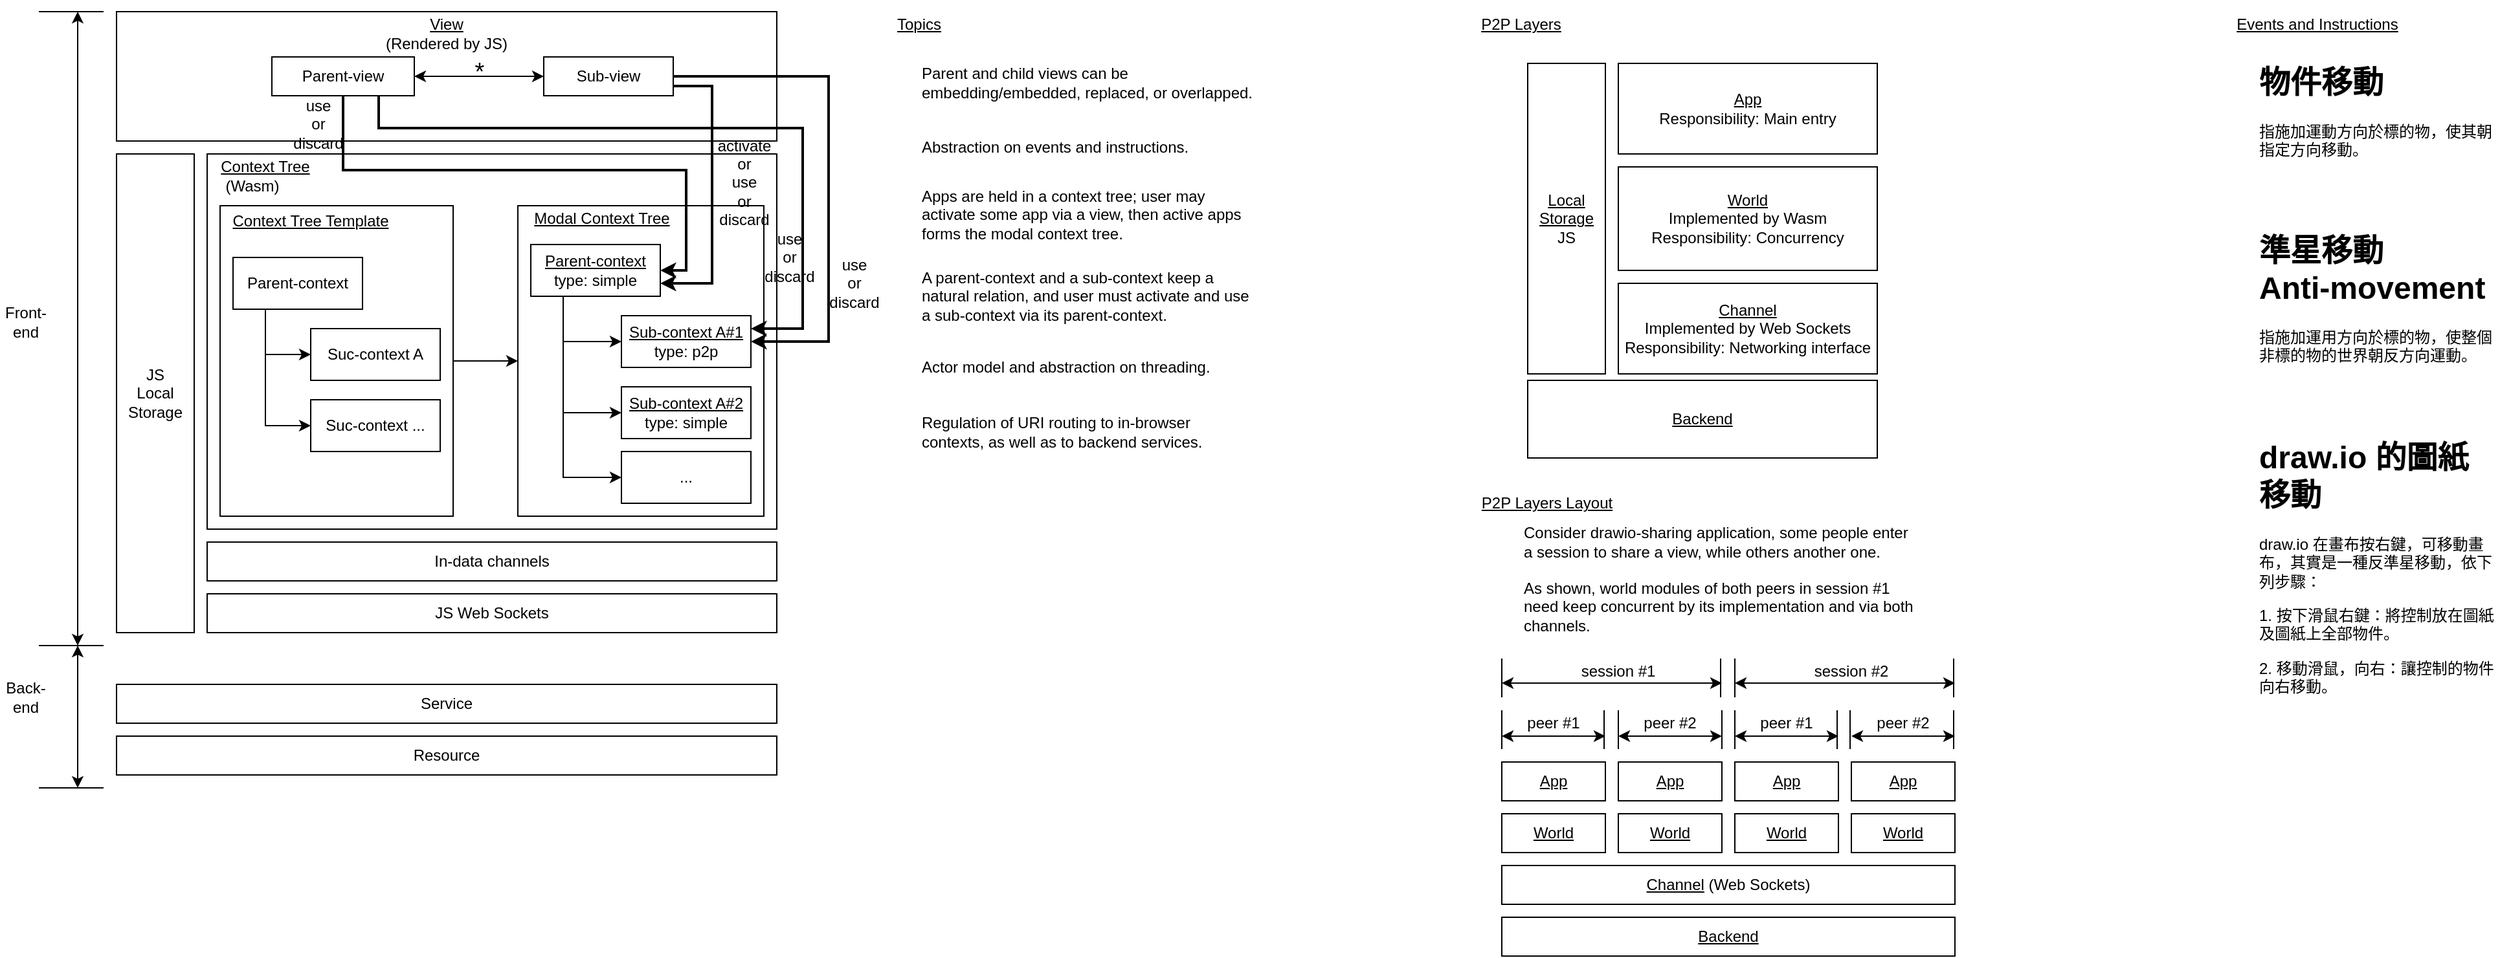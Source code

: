 <mxfile version="14.6.13" type="device"><diagram id="sle_pft4aM8iRbaKPa4l" name="第1頁"><mxGraphModel dx="1106" dy="997" grid="1" gridSize="10" guides="1" tooltips="1" connect="1" arrows="1" fold="1" page="1" pageScale="1" pageWidth="1200" pageHeight="1920" math="0" shadow="0"><root><mxCell id="0"/><mxCell id="1" parent="0"/><mxCell id="IPCGvF3bGtsOFXiH5JQi-1" value="&lt;h1&gt;準星移動&lt;br&gt;Anti-movement&lt;/h1&gt;&lt;p&gt;指施加運用方向於標的物，使整個非標的物的世界朝反方向運動。&lt;/p&gt;" style="text;html=1;strokeColor=none;fillColor=none;spacing=5;spacingTop=-20;whiteSpace=wrap;overflow=hidden;rounded=0;" vertex="1" parent="1"><mxGeometry x="2070" y="245" width="190" height="150" as="geometry"/></mxCell><mxCell id="IPCGvF3bGtsOFXiH5JQi-2" value="&lt;h1&gt;物件移動&lt;/h1&gt;&lt;p&gt;指施加運動方向於標的物，使其朝指定方向移動。&lt;/p&gt;" style="text;html=1;strokeColor=none;fillColor=none;spacing=5;spacingTop=-20;whiteSpace=wrap;overflow=hidden;rounded=0;" vertex="1" parent="1"><mxGeometry x="2070" y="115" width="190" height="120" as="geometry"/></mxCell><mxCell id="IPCGvF3bGtsOFXiH5JQi-3" value="Front-&lt;br&gt;end" style="text;html=1;strokeColor=none;fillColor=none;align=center;verticalAlign=middle;whiteSpace=wrap;rounded=0;" vertex="1" parent="1"><mxGeometry x="330" y="310" width="40" height="20" as="geometry"/></mxCell><mxCell id="IPCGvF3bGtsOFXiH5JQi-5" value="Back-&lt;br&gt;end" style="text;html=1;strokeColor=none;fillColor=none;align=center;verticalAlign=middle;whiteSpace=wrap;rounded=0;" vertex="1" parent="1"><mxGeometry x="330" y="600" width="40" height="20" as="geometry"/></mxCell><mxCell id="IPCGvF3bGtsOFXiH5JQi-6" value="" style="endArrow=none;html=1;" edge="1" parent="1"><mxGeometry width="50" height="50" relative="1" as="geometry"><mxPoint x="360" y="80" as="sourcePoint"/><mxPoint x="410" y="80" as="targetPoint"/></mxGeometry></mxCell><mxCell id="IPCGvF3bGtsOFXiH5JQi-7" value="" style="endArrow=none;html=1;" edge="1" parent="1"><mxGeometry width="50" height="50" relative="1" as="geometry"><mxPoint x="360" y="680" as="sourcePoint"/><mxPoint x="410" y="680" as="targetPoint"/></mxGeometry></mxCell><mxCell id="IPCGvF3bGtsOFXiH5JQi-8" value="" style="endArrow=none;html=1;" edge="1" parent="1"><mxGeometry width="50" height="50" relative="1" as="geometry"><mxPoint x="360" y="570" as="sourcePoint"/><mxPoint x="410" y="570" as="targetPoint"/></mxGeometry></mxCell><mxCell id="IPCGvF3bGtsOFXiH5JQi-9" value="" style="endArrow=classic;startArrow=classic;html=1;" edge="1" parent="1"><mxGeometry width="50" height="50" relative="1" as="geometry"><mxPoint x="390" y="570" as="sourcePoint"/><mxPoint x="390" y="80" as="targetPoint"/></mxGeometry></mxCell><mxCell id="IPCGvF3bGtsOFXiH5JQi-10" value="" style="endArrow=classic;startArrow=classic;html=1;" edge="1" parent="1"><mxGeometry width="50" height="50" relative="1" as="geometry"><mxPoint x="390" y="680" as="sourcePoint"/><mxPoint x="390" y="570" as="targetPoint"/></mxGeometry></mxCell><mxCell id="IPCGvF3bGtsOFXiH5JQi-11" value="JS&lt;br&gt;Local&lt;br&gt;Storage" style="rounded=0;whiteSpace=wrap;html=1;" vertex="1" parent="1"><mxGeometry x="420" y="190" width="60" height="370" as="geometry"/></mxCell><mxCell id="IPCGvF3bGtsOFXiH5JQi-12" value="JS Web Sockets" style="rounded=0;whiteSpace=wrap;html=1;" vertex="1" parent="1"><mxGeometry x="490" y="530" width="440" height="30" as="geometry"/></mxCell><mxCell id="IPCGvF3bGtsOFXiH5JQi-13" value="In-data channels" style="rounded=0;whiteSpace=wrap;html=1;" vertex="1" parent="1"><mxGeometry x="490" y="490" width="440" height="30" as="geometry"/></mxCell><mxCell id="IPCGvF3bGtsOFXiH5JQi-14" value="" style="rounded=0;whiteSpace=wrap;html=1;" vertex="1" parent="1"><mxGeometry x="490" y="190" width="440" height="290" as="geometry"/></mxCell><mxCell id="IPCGvF3bGtsOFXiH5JQi-15" value="Context Tree" style="text;html=1;strokeColor=none;fillColor=none;align=center;verticalAlign=middle;whiteSpace=wrap;rounded=0;fontStyle=4" vertex="1" parent="1"><mxGeometry x="490" y="190" width="90" height="20" as="geometry"/></mxCell><mxCell id="IPCGvF3bGtsOFXiH5JQi-16" value="Resource" style="rounded=0;whiteSpace=wrap;html=1;" vertex="1" parent="1"><mxGeometry x="420" y="640" width="510" height="30" as="geometry"/></mxCell><mxCell id="IPCGvF3bGtsOFXiH5JQi-17" value="Service" style="rounded=0;whiteSpace=wrap;html=1;" vertex="1" parent="1"><mxGeometry x="420" y="600" width="510" height="30" as="geometry"/></mxCell><mxCell id="IPCGvF3bGtsOFXiH5JQi-18" value="" style="rounded=0;whiteSpace=wrap;html=1;" vertex="1" parent="1"><mxGeometry x="420" y="80" width="510" height="100" as="geometry"/></mxCell><mxCell id="IPCGvF3bGtsOFXiH5JQi-19" value="View" style="text;html=1;strokeColor=none;fillColor=none;align=center;verticalAlign=middle;whiteSpace=wrap;rounded=0;fontStyle=4" vertex="1" parent="1"><mxGeometry x="630" y="80" width="90" height="20" as="geometry"/></mxCell><mxCell id="IPCGvF3bGtsOFXiH5JQi-23" value="" style="endArrow=classic;startArrow=classic;html=1;exitX=1;exitY=0.5;exitDx=0;exitDy=0;entryX=0;entryY=0.5;entryDx=0;entryDy=0;" edge="1" parent="1" source="IPCGvF3bGtsOFXiH5JQi-20" target="IPCGvF3bGtsOFXiH5JQi-21"><mxGeometry width="50" height="50" relative="1" as="geometry"><mxPoint x="850" y="480" as="sourcePoint"/><mxPoint x="900" y="430" as="targetPoint"/></mxGeometry></mxCell><mxCell id="IPCGvF3bGtsOFXiH5JQi-24" value="&lt;font style=&quot;font-size: 19px&quot;&gt;*&lt;/font&gt;" style="edgeLabel;html=1;align=center;verticalAlign=middle;resizable=0;points=[];fontSize=21;labelBackgroundColor=none;" vertex="1" connectable="0" parent="IPCGvF3bGtsOFXiH5JQi-23"><mxGeometry x="0.38" relative="1" as="geometry"><mxPoint x="-19" y="-5" as="offset"/></mxGeometry></mxCell><mxCell id="IPCGvF3bGtsOFXiH5JQi-43" style="rounded=0;orthogonalLoop=1;jettySize=auto;html=1;exitX=1;exitY=0.5;exitDx=0;exitDy=0;entryX=0;entryY=0.5;entryDx=0;entryDy=0;fontSize=12;startArrow=none;startFill=0;" edge="1" parent="1" source="IPCGvF3bGtsOFXiH5JQi-29" target="IPCGvF3bGtsOFXiH5JQi-30"><mxGeometry relative="1" as="geometry"/></mxCell><mxCell id="IPCGvF3bGtsOFXiH5JQi-29" value="" style="rounded=0;whiteSpace=wrap;html=1;labelBackgroundColor=none;fontSize=12;" vertex="1" parent="1"><mxGeometry x="500" y="230" width="180" height="240" as="geometry"/></mxCell><mxCell id="IPCGvF3bGtsOFXiH5JQi-30" value="" style="rounded=0;whiteSpace=wrap;html=1;labelBackgroundColor=none;fontSize=12;" vertex="1" parent="1"><mxGeometry x="730" y="230" width="190" height="240" as="geometry"/></mxCell><mxCell id="IPCGvF3bGtsOFXiH5JQi-31" value="Context Tree Template" style="text;html=1;strokeColor=none;fillColor=none;align=center;verticalAlign=middle;whiteSpace=wrap;rounded=0;fontStyle=4" vertex="1" parent="1"><mxGeometry x="500" y="232" width="140" height="20" as="geometry"/></mxCell><mxCell id="IPCGvF3bGtsOFXiH5JQi-32" value="Modal Context Tree" style="text;html=1;strokeColor=none;fillColor=none;align=center;verticalAlign=middle;whiteSpace=wrap;rounded=0;fontStyle=4" vertex="1" parent="1"><mxGeometry x="730" y="230" width="130" height="20" as="geometry"/></mxCell><mxCell id="IPCGvF3bGtsOFXiH5JQi-37" style="edgeStyle=orthogonalEdgeStyle;rounded=0;orthogonalLoop=1;jettySize=auto;html=1;exitX=0.25;exitY=1;exitDx=0;exitDy=0;entryX=0;entryY=0.5;entryDx=0;entryDy=0;fontSize=12;" edge="1" parent="1" source="IPCGvF3bGtsOFXiH5JQi-26" target="IPCGvF3bGtsOFXiH5JQi-35"><mxGeometry relative="1" as="geometry"/></mxCell><mxCell id="IPCGvF3bGtsOFXiH5JQi-38" style="edgeStyle=orthogonalEdgeStyle;rounded=0;orthogonalLoop=1;jettySize=auto;html=1;exitX=0.25;exitY=1;exitDx=0;exitDy=0;entryX=0;entryY=0.5;entryDx=0;entryDy=0;fontSize=12;" edge="1" parent="1" source="IPCGvF3bGtsOFXiH5JQi-26" target="IPCGvF3bGtsOFXiH5JQi-36"><mxGeometry relative="1" as="geometry"/></mxCell><mxCell id="IPCGvF3bGtsOFXiH5JQi-26" value="Parent-context" style="rounded=0;whiteSpace=wrap;html=1;labelBackgroundColor=none;fontSize=12;" vertex="1" parent="1"><mxGeometry x="510" y="270" width="100" height="40" as="geometry"/></mxCell><mxCell id="IPCGvF3bGtsOFXiH5JQi-40" style="edgeStyle=orthogonalEdgeStyle;rounded=0;orthogonalLoop=1;jettySize=auto;html=1;exitX=0.25;exitY=1;exitDx=0;exitDy=0;entryX=0;entryY=0.5;entryDx=0;entryDy=0;fontSize=12;" edge="1" parent="1" source="IPCGvF3bGtsOFXiH5JQi-33" target="IPCGvF3bGtsOFXiH5JQi-27"><mxGeometry relative="1" as="geometry"/></mxCell><mxCell id="IPCGvF3bGtsOFXiH5JQi-41" style="edgeStyle=orthogonalEdgeStyle;rounded=0;orthogonalLoop=1;jettySize=auto;html=1;exitX=0.25;exitY=1;exitDx=0;exitDy=0;entryX=0;entryY=0.5;entryDx=0;entryDy=0;fontSize=12;" edge="1" parent="1" source="IPCGvF3bGtsOFXiH5JQi-33" target="IPCGvF3bGtsOFXiH5JQi-28"><mxGeometry relative="1" as="geometry"/></mxCell><mxCell id="IPCGvF3bGtsOFXiH5JQi-42" style="edgeStyle=orthogonalEdgeStyle;rounded=0;orthogonalLoop=1;jettySize=auto;html=1;exitX=0.25;exitY=1;exitDx=0;exitDy=0;entryX=0;entryY=0.5;entryDx=0;entryDy=0;fontSize=12;" edge="1" parent="1" source="IPCGvF3bGtsOFXiH5JQi-33" target="IPCGvF3bGtsOFXiH5JQi-39"><mxGeometry relative="1" as="geometry"/></mxCell><mxCell id="IPCGvF3bGtsOFXiH5JQi-33" value="&lt;u&gt;Parent-context&lt;/u&gt;&lt;br&gt;type: simple" style="rounded=0;whiteSpace=wrap;html=1;labelBackgroundColor=none;fontSize=12;" vertex="1" parent="1"><mxGeometry x="740" y="260" width="100" height="40" as="geometry"/></mxCell><mxCell id="IPCGvF3bGtsOFXiH5JQi-34" style="edgeStyle=orthogonalEdgeStyle;rounded=0;orthogonalLoop=1;jettySize=auto;html=1;exitX=0.5;exitY=1;exitDx=0;exitDy=0;fontSize=12;" edge="1" parent="1" source="IPCGvF3bGtsOFXiH5JQi-32" target="IPCGvF3bGtsOFXiH5JQi-32"><mxGeometry relative="1" as="geometry"/></mxCell><mxCell id="IPCGvF3bGtsOFXiH5JQi-35" value="Suc-context A" style="rounded=0;whiteSpace=wrap;html=1;labelBackgroundColor=none;fontSize=12;" vertex="1" parent="1"><mxGeometry x="570" y="325" width="100" height="40" as="geometry"/></mxCell><mxCell id="IPCGvF3bGtsOFXiH5JQi-36" value="Suc-context ..." style="rounded=0;whiteSpace=wrap;html=1;labelBackgroundColor=none;fontSize=12;" vertex="1" parent="1"><mxGeometry x="570" y="380" width="100" height="40" as="geometry"/></mxCell><mxCell id="IPCGvF3bGtsOFXiH5JQi-27" value="&lt;u&gt;Sub-context A#1&lt;/u&gt;&lt;br&gt;type: p2p" style="rounded=0;whiteSpace=wrap;html=1;labelBackgroundColor=none;fontSize=12;" vertex="1" parent="1"><mxGeometry x="810" y="315" width="100" height="40" as="geometry"/></mxCell><mxCell id="IPCGvF3bGtsOFXiH5JQi-28" value="&lt;u&gt;Sub-context A#2&lt;/u&gt;&lt;br&gt;type: simple" style="rounded=0;whiteSpace=wrap;html=1;labelBackgroundColor=none;fontSize=12;" vertex="1" parent="1"><mxGeometry x="810" y="370" width="100" height="40" as="geometry"/></mxCell><mxCell id="IPCGvF3bGtsOFXiH5JQi-39" value="..." style="rounded=0;whiteSpace=wrap;html=1;labelBackgroundColor=none;fontSize=12;" vertex="1" parent="1"><mxGeometry x="810" y="420" width="100" height="40" as="geometry"/></mxCell><mxCell id="IPCGvF3bGtsOFXiH5JQi-47" style="edgeStyle=orthogonalEdgeStyle;rounded=0;orthogonalLoop=1;jettySize=auto;html=1;exitX=0.75;exitY=1;exitDx=0;exitDy=0;entryX=1;entryY=0.25;entryDx=0;entryDy=0;fontSize=12;startArrow=none;startFill=0;strokeWidth=2;" edge="1" parent="1" source="IPCGvF3bGtsOFXiH5JQi-20" target="IPCGvF3bGtsOFXiH5JQi-27"><mxGeometry relative="1" as="geometry"><Array as="points"><mxPoint x="623" y="170"/><mxPoint x="950" y="170"/><mxPoint x="950" y="325"/></Array></mxGeometry></mxCell><mxCell id="IPCGvF3bGtsOFXiH5JQi-20" value="Parent-view" style="rounded=0;whiteSpace=wrap;html=1;" vertex="1" parent="1"><mxGeometry x="540" y="115" width="110" height="30" as="geometry"/></mxCell><mxCell id="IPCGvF3bGtsOFXiH5JQi-44" style="edgeStyle=orthogonalEdgeStyle;rounded=0;orthogonalLoop=1;jettySize=auto;html=1;exitX=0.5;exitY=1;exitDx=0;exitDy=0;entryX=1;entryY=0.5;entryDx=0;entryDy=0;fontSize=12;startArrow=none;startFill=0;strokeWidth=2;" edge="1" parent="1" source="IPCGvF3bGtsOFXiH5JQi-20" target="IPCGvF3bGtsOFXiH5JQi-33"><mxGeometry relative="1" as="geometry"/></mxCell><mxCell id="IPCGvF3bGtsOFXiH5JQi-45" style="edgeStyle=orthogonalEdgeStyle;rounded=0;orthogonalLoop=1;jettySize=auto;html=1;exitX=1;exitY=0.5;exitDx=0;exitDy=0;entryX=1;entryY=0.5;entryDx=0;entryDy=0;fontSize=12;startArrow=none;startFill=0;strokeWidth=2;" edge="1" parent="1" source="IPCGvF3bGtsOFXiH5JQi-21" target="IPCGvF3bGtsOFXiH5JQi-27"><mxGeometry relative="1" as="geometry"><Array as="points"><mxPoint x="970" y="130"/><mxPoint x="970" y="335"/></Array></mxGeometry></mxCell><mxCell id="IPCGvF3bGtsOFXiH5JQi-46" style="edgeStyle=orthogonalEdgeStyle;rounded=0;orthogonalLoop=1;jettySize=auto;html=1;exitX=1;exitY=0.75;exitDx=0;exitDy=0;entryX=1;entryY=0.75;entryDx=0;entryDy=0;fontSize=12;startArrow=none;startFill=0;strokeWidth=2;" edge="1" parent="1" source="IPCGvF3bGtsOFXiH5JQi-21" target="IPCGvF3bGtsOFXiH5JQi-33"><mxGeometry relative="1" as="geometry"><Array as="points"><mxPoint x="880" y="138"/><mxPoint x="880" y="290"/></Array></mxGeometry></mxCell><mxCell id="IPCGvF3bGtsOFXiH5JQi-21" value="Sub-view" style="rounded=0;whiteSpace=wrap;html=1;" vertex="1" parent="1"><mxGeometry x="750" y="115" width="100" height="30" as="geometry"/></mxCell><mxCell id="IPCGvF3bGtsOFXiH5JQi-48" value="activate&lt;br&gt;or&lt;br&gt;use&lt;br&gt;or&lt;br&gt;discard" style="text;html=1;strokeColor=none;fillColor=none;align=center;verticalAlign=middle;whiteSpace=wrap;rounded=0;labelBackgroundColor=none;fontSize=12;" vertex="1" parent="1"><mxGeometry x="885" y="202" width="40" height="20" as="geometry"/></mxCell><mxCell id="IPCGvF3bGtsOFXiH5JQi-49" value="use&lt;br&gt;or&lt;br&gt;discard" style="text;html=1;strokeColor=none;fillColor=none;align=center;verticalAlign=middle;whiteSpace=wrap;rounded=0;labelBackgroundColor=none;fontSize=12;" vertex="1" parent="1"><mxGeometry x="556" y="157" width="40" height="20" as="geometry"/></mxCell><mxCell id="IPCGvF3bGtsOFXiH5JQi-52" value="use&lt;br&gt;or&lt;br&gt;discard" style="text;html=1;strokeColor=none;fillColor=none;align=center;verticalAlign=middle;whiteSpace=wrap;rounded=0;labelBackgroundColor=none;fontSize=12;" vertex="1" parent="1"><mxGeometry x="920" y="260" width="40" height="20" as="geometry"/></mxCell><mxCell id="IPCGvF3bGtsOFXiH5JQi-53" value="use&lt;br&gt;or&lt;br&gt;discard" style="text;html=1;strokeColor=none;fillColor=none;align=center;verticalAlign=middle;whiteSpace=wrap;rounded=0;labelBackgroundColor=none;fontSize=12;" vertex="1" parent="1"><mxGeometry x="970" y="280" width="40" height="20" as="geometry"/></mxCell><mxCell id="IPCGvF3bGtsOFXiH5JQi-55" value="Topics" style="text;html=1;strokeColor=none;fillColor=none;align=center;verticalAlign=middle;whiteSpace=wrap;rounded=0;labelBackgroundColor=none;fontSize=12;fontStyle=4" vertex="1" parent="1"><mxGeometry x="1020" y="80" width="40" height="20" as="geometry"/></mxCell><mxCell id="IPCGvF3bGtsOFXiH5JQi-56" value="Parent and child views can be embedding/embedded, replaced, or overlapped." style="text;html=1;strokeColor=none;fillColor=none;align=left;verticalAlign=middle;whiteSpace=wrap;rounded=0;labelBackgroundColor=none;fontSize=12;" vertex="1" parent="1"><mxGeometry x="1040" y="125" width="280" height="20" as="geometry"/></mxCell><mxCell id="IPCGvF3bGtsOFXiH5JQi-57" value="Abstraction on events and instructions." style="text;html=1;strokeColor=none;fillColor=none;align=left;verticalAlign=middle;whiteSpace=wrap;rounded=0;labelBackgroundColor=none;fontSize=12;" vertex="1" parent="1"><mxGeometry x="1040" y="170" width="260" height="30" as="geometry"/></mxCell><mxCell id="IPCGvF3bGtsOFXiH5JQi-58" value="Actor model and abstraction on threading." style="text;html=1;strokeColor=none;fillColor=none;align=left;verticalAlign=middle;whiteSpace=wrap;rounded=0;labelBackgroundColor=none;fontSize=12;" vertex="1" parent="1"><mxGeometry x="1040" y="340" width="260" height="30" as="geometry"/></mxCell><mxCell id="IPCGvF3bGtsOFXiH5JQi-59" value="Apps are held in a context tree; user may activate some app via a view, then active apps forms the modal context tree." style="text;html=1;strokeColor=none;fillColor=none;align=left;verticalAlign=middle;whiteSpace=wrap;rounded=0;labelBackgroundColor=none;fontSize=12;" vertex="1" parent="1"><mxGeometry x="1040" y="222" width="260" height="30" as="geometry"/></mxCell><mxCell id="IPCGvF3bGtsOFXiH5JQi-60" value="(Wasm)" style="text;html=1;strokeColor=none;fillColor=none;align=center;verticalAlign=middle;whiteSpace=wrap;rounded=0;fontStyle=0" vertex="1" parent="1"><mxGeometry x="480" y="210" width="90" height="10" as="geometry"/></mxCell><mxCell id="IPCGvF3bGtsOFXiH5JQi-61" value="(Rendered by JS)" style="text;html=1;strokeColor=none;fillColor=none;align=center;verticalAlign=middle;whiteSpace=wrap;rounded=0;fontStyle=0" vertex="1" parent="1"><mxGeometry x="625" y="100" width="100" height="10" as="geometry"/></mxCell><mxCell id="IPCGvF3bGtsOFXiH5JQi-62" value="A parent-context and a sub-context keep a natural relation, and user must activate and use a sub-context via its parent-context." style="text;html=1;strokeColor=none;fillColor=none;align=left;verticalAlign=middle;whiteSpace=wrap;rounded=0;labelBackgroundColor=none;fontSize=12;" vertex="1" parent="1"><mxGeometry x="1040" y="285" width="260" height="30" as="geometry"/></mxCell><mxCell id="IPCGvF3bGtsOFXiH5JQi-63" value="Regulation of URI routing to in-browser contexts, as well as to backend services." style="text;html=1;strokeColor=none;fillColor=none;align=left;verticalAlign=middle;whiteSpace=wrap;rounded=0;labelBackgroundColor=none;fontSize=12;" vertex="1" parent="1"><mxGeometry x="1040" y="390" width="260" height="30" as="geometry"/></mxCell><mxCell id="IPCGvF3bGtsOFXiH5JQi-64" value="&lt;h1&gt;draw.io 的圖紙移動&lt;br&gt;&lt;/h1&gt;&lt;p&gt;&lt;span&gt;draw.io 在畫布按右鍵，可移動畫布，其實是一種反準星移動，依下列步驟：&lt;/span&gt;&lt;br&gt;&lt;/p&gt;&lt;p&gt;1. 按下滑鼠右鍵：將控制放在圖紙及圖紙上全部物件。&lt;/p&gt;&lt;p&gt;2. 移動滑鼠，向右：讓控制的物件向右移動。&lt;/p&gt;" style="text;html=1;strokeColor=none;fillColor=none;spacing=5;spacingTop=-20;whiteSpace=wrap;overflow=hidden;rounded=0;" vertex="1" parent="1"><mxGeometry x="2070" y="405" width="190" height="310" as="geometry"/></mxCell><mxCell id="IPCGvF3bGtsOFXiH5JQi-65" value="Events and Instructions" style="text;html=1;strokeColor=none;fillColor=none;align=center;verticalAlign=middle;whiteSpace=wrap;rounded=0;labelBackgroundColor=none;fontSize=12;fontStyle=4" vertex="1" parent="1"><mxGeometry x="2050" y="80" width="140" height="20" as="geometry"/></mxCell><mxCell id="IPCGvF3bGtsOFXiH5JQi-66" value="P2P Layers" style="text;html=1;strokeColor=none;fillColor=none;align=center;verticalAlign=middle;whiteSpace=wrap;rounded=0;labelBackgroundColor=none;fontSize=12;fontStyle=4" vertex="1" parent="1"><mxGeometry x="1470" y="80" width="70" height="20" as="geometry"/></mxCell><mxCell id="IPCGvF3bGtsOFXiH5JQi-67" value="&lt;u&gt;Local&lt;br&gt;Storage&lt;br&gt;&lt;/u&gt;JS" style="rounded=0;whiteSpace=wrap;html=1;" vertex="1" parent="1"><mxGeometry x="1510" y="120" width="60" height="240" as="geometry"/></mxCell><mxCell id="IPCGvF3bGtsOFXiH5JQi-68" value="&lt;u&gt;World&lt;/u&gt;&lt;br&gt;Implemented by Wasm&lt;br&gt;Responsibility: Concurrency" style="rounded=0;whiteSpace=wrap;html=1;" vertex="1" parent="1"><mxGeometry x="1580" y="200" width="200" height="80" as="geometry"/></mxCell><mxCell id="IPCGvF3bGtsOFXiH5JQi-69" value="&lt;u&gt;App&lt;/u&gt;&lt;br&gt;Responsibility: Main entry" style="rounded=0;whiteSpace=wrap;html=1;" vertex="1" parent="1"><mxGeometry x="1580" y="120" width="200" height="70" as="geometry"/></mxCell><mxCell id="IPCGvF3bGtsOFXiH5JQi-70" value="&lt;u&gt;Channel&lt;/u&gt;&lt;br&gt;Implemented by Web Sockets&lt;br&gt;Responsibility: Networking interface" style="rounded=0;whiteSpace=wrap;html=1;" vertex="1" parent="1"><mxGeometry x="1580" y="290" width="200" height="70" as="geometry"/></mxCell><mxCell id="IPCGvF3bGtsOFXiH5JQi-71" value="P2P Layers Layout" style="text;html=1;strokeColor=none;fillColor=none;align=center;verticalAlign=middle;whiteSpace=wrap;rounded=0;labelBackgroundColor=none;fontSize=12;fontStyle=4" vertex="1" parent="1"><mxGeometry x="1470" y="450" width="110" height="20" as="geometry"/></mxCell><mxCell id="IPCGvF3bGtsOFXiH5JQi-72" value="Consider drawio-sharing application, some people enter a session to share a view, while others another one." style="text;html=1;strokeColor=none;fillColor=none;align=left;verticalAlign=middle;whiteSpace=wrap;rounded=0;labelBackgroundColor=none;fontSize=12;" vertex="1" parent="1"><mxGeometry x="1505" y="480" width="305" height="20" as="geometry"/></mxCell><mxCell id="IPCGvF3bGtsOFXiH5JQi-73" value="&lt;u&gt;Backend&lt;/u&gt;" style="rounded=0;whiteSpace=wrap;html=1;labelBackgroundColor=none;fontSize=12;align=center;" vertex="1" parent="1"><mxGeometry x="1510" y="365" width="270" height="60" as="geometry"/></mxCell><mxCell id="IPCGvF3bGtsOFXiH5JQi-74" value="&lt;u&gt;Backend&lt;/u&gt;" style="rounded=0;whiteSpace=wrap;html=1;labelBackgroundColor=none;fontSize=12;align=center;" vertex="1" parent="1"><mxGeometry x="1490" y="780" width="350" height="30" as="geometry"/></mxCell><mxCell id="IPCGvF3bGtsOFXiH5JQi-75" value="&lt;u&gt;Channel&lt;/u&gt; (Web Sockets)" style="rounded=0;whiteSpace=wrap;html=1;labelBackgroundColor=none;fontSize=12;align=center;" vertex="1" parent="1"><mxGeometry x="1490" y="740" width="350" height="30" as="geometry"/></mxCell><mxCell id="IPCGvF3bGtsOFXiH5JQi-76" value="&lt;u&gt;World&lt;/u&gt;" style="rounded=0;whiteSpace=wrap;html=1;labelBackgroundColor=none;fontSize=12;align=center;" vertex="1" parent="1"><mxGeometry x="1490" y="700" width="80" height="30" as="geometry"/></mxCell><mxCell id="IPCGvF3bGtsOFXiH5JQi-81" value="&lt;u&gt;App&lt;/u&gt;" style="rounded=0;whiteSpace=wrap;html=1;labelBackgroundColor=none;fontSize=12;align=center;" vertex="1" parent="1"><mxGeometry x="1490" y="660" width="80" height="30" as="geometry"/></mxCell><mxCell id="IPCGvF3bGtsOFXiH5JQi-85" value="&lt;u&gt;App&lt;/u&gt;" style="rounded=0;whiteSpace=wrap;html=1;labelBackgroundColor=none;fontSize=12;align=center;" vertex="1" parent="1"><mxGeometry x="1580" y="660" width="80" height="30" as="geometry"/></mxCell><mxCell id="IPCGvF3bGtsOFXiH5JQi-86" value="&lt;u&gt;App&lt;/u&gt;" style="rounded=0;whiteSpace=wrap;html=1;labelBackgroundColor=none;fontSize=12;align=center;" vertex="1" parent="1"><mxGeometry x="1670" y="660" width="80" height="30" as="geometry"/></mxCell><mxCell id="IPCGvF3bGtsOFXiH5JQi-87" value="&lt;u&gt;App&lt;/u&gt;" style="rounded=0;whiteSpace=wrap;html=1;labelBackgroundColor=none;fontSize=12;align=center;" vertex="1" parent="1"><mxGeometry x="1760" y="660" width="80" height="30" as="geometry"/></mxCell><mxCell id="IPCGvF3bGtsOFXiH5JQi-88" value="" style="endArrow=none;html=1;fontSize=12;strokeWidth=1;" edge="1" parent="1"><mxGeometry width="50" height="50" relative="1" as="geometry"><mxPoint x="1490" y="650" as="sourcePoint"/><mxPoint x="1490" y="620" as="targetPoint"/></mxGeometry></mxCell><mxCell id="IPCGvF3bGtsOFXiH5JQi-90" value="" style="endArrow=none;html=1;fontSize=12;strokeWidth=1;" edge="1" parent="1"><mxGeometry width="50" height="50" relative="1" as="geometry"><mxPoint x="1569" y="650" as="sourcePoint"/><mxPoint x="1569" y="620" as="targetPoint"/></mxGeometry></mxCell><mxCell id="IPCGvF3bGtsOFXiH5JQi-91" value="" style="endArrow=none;html=1;fontSize=12;strokeWidth=1;" edge="1" parent="1"><mxGeometry width="50" height="50" relative="1" as="geometry"><mxPoint x="1580" y="650" as="sourcePoint"/><mxPoint x="1580" y="620" as="targetPoint"/></mxGeometry></mxCell><mxCell id="IPCGvF3bGtsOFXiH5JQi-92" value="" style="endArrow=none;html=1;fontSize=12;strokeWidth=1;" edge="1" parent="1"><mxGeometry width="50" height="50" relative="1" as="geometry"><mxPoint x="1660" y="650" as="sourcePoint"/><mxPoint x="1660" y="620" as="targetPoint"/></mxGeometry></mxCell><mxCell id="IPCGvF3bGtsOFXiH5JQi-93" value="" style="endArrow=none;html=1;fontSize=12;strokeWidth=1;" edge="1" parent="1"><mxGeometry width="50" height="50" relative="1" as="geometry"><mxPoint x="1670" y="650" as="sourcePoint"/><mxPoint x="1670" y="620" as="targetPoint"/></mxGeometry></mxCell><mxCell id="IPCGvF3bGtsOFXiH5JQi-94" value="" style="endArrow=none;html=1;fontSize=12;strokeWidth=1;" edge="1" parent="1"><mxGeometry width="50" height="50" relative="1" as="geometry"><mxPoint x="1749" y="650" as="sourcePoint"/><mxPoint x="1749" y="620" as="targetPoint"/></mxGeometry></mxCell><mxCell id="IPCGvF3bGtsOFXiH5JQi-95" value="" style="endArrow=none;html=1;fontSize=12;strokeWidth=1;" edge="1" parent="1"><mxGeometry width="50" height="50" relative="1" as="geometry"><mxPoint x="1759" y="650" as="sourcePoint"/><mxPoint x="1759" y="620" as="targetPoint"/></mxGeometry></mxCell><mxCell id="IPCGvF3bGtsOFXiH5JQi-96" value="" style="endArrow=none;html=1;fontSize=12;strokeWidth=1;" edge="1" parent="1"><mxGeometry width="50" height="50" relative="1" as="geometry"><mxPoint x="1839" y="650" as="sourcePoint"/><mxPoint x="1839" y="620" as="targetPoint"/></mxGeometry></mxCell><mxCell id="IPCGvF3bGtsOFXiH5JQi-97" value="" style="endArrow=classic;startArrow=classic;html=1;fontSize=12;strokeWidth=1;" edge="1" parent="1"><mxGeometry width="50" height="50" relative="1" as="geometry"><mxPoint x="1490" y="640" as="sourcePoint"/><mxPoint x="1570" y="640" as="targetPoint"/></mxGeometry></mxCell><mxCell id="IPCGvF3bGtsOFXiH5JQi-98" value="" style="endArrow=classic;startArrow=classic;html=1;fontSize=12;strokeWidth=1;" edge="1" parent="1"><mxGeometry width="50" height="50" relative="1" as="geometry"><mxPoint x="1580" y="640" as="sourcePoint"/><mxPoint x="1660" y="640" as="targetPoint"/></mxGeometry></mxCell><mxCell id="IPCGvF3bGtsOFXiH5JQi-99" value="" style="endArrow=classic;startArrow=classic;html=1;fontSize=12;strokeWidth=1;" edge="1" parent="1"><mxGeometry width="50" height="50" relative="1" as="geometry"><mxPoint x="1670" y="640" as="sourcePoint"/><mxPoint x="1750" y="640" as="targetPoint"/></mxGeometry></mxCell><mxCell id="IPCGvF3bGtsOFXiH5JQi-100" value="" style="endArrow=classic;startArrow=classic;html=1;fontSize=12;strokeWidth=1;" edge="1" parent="1"><mxGeometry width="50" height="50" relative="1" as="geometry"><mxPoint x="1760" y="640" as="sourcePoint"/><mxPoint x="1840" y="640" as="targetPoint"/></mxGeometry></mxCell><mxCell id="IPCGvF3bGtsOFXiH5JQi-101" value="peer #1" style="text;html=1;strokeColor=none;fillColor=none;align=center;verticalAlign=middle;whiteSpace=wrap;rounded=0;labelBackgroundColor=none;fontSize=12;" vertex="1" parent="1"><mxGeometry x="1500" y="620" width="60" height="20" as="geometry"/></mxCell><mxCell id="IPCGvF3bGtsOFXiH5JQi-102" value="peer #2" style="text;html=1;strokeColor=none;fillColor=none;align=center;verticalAlign=middle;whiteSpace=wrap;rounded=0;labelBackgroundColor=none;fontSize=12;" vertex="1" parent="1"><mxGeometry x="1590" y="620" width="60" height="20" as="geometry"/></mxCell><mxCell id="IPCGvF3bGtsOFXiH5JQi-103" value="peer #1" style="text;html=1;strokeColor=none;fillColor=none;align=center;verticalAlign=middle;whiteSpace=wrap;rounded=0;labelBackgroundColor=none;fontSize=12;" vertex="1" parent="1"><mxGeometry x="1680" y="620" width="60" height="20" as="geometry"/></mxCell><mxCell id="IPCGvF3bGtsOFXiH5JQi-104" value="peer #2" style="text;html=1;strokeColor=none;fillColor=none;align=center;verticalAlign=middle;whiteSpace=wrap;rounded=0;labelBackgroundColor=none;fontSize=12;" vertex="1" parent="1"><mxGeometry x="1770" y="620" width="60" height="20" as="geometry"/></mxCell><mxCell id="IPCGvF3bGtsOFXiH5JQi-105" value="" style="endArrow=none;html=1;fontSize=12;strokeWidth=1;" edge="1" parent="1"><mxGeometry width="50" height="50" relative="1" as="geometry"><mxPoint x="1490" y="610" as="sourcePoint"/><mxPoint x="1490" y="580" as="targetPoint"/></mxGeometry></mxCell><mxCell id="IPCGvF3bGtsOFXiH5JQi-106" value="" style="endArrow=none;html=1;fontSize=12;strokeWidth=1;" edge="1" parent="1"><mxGeometry width="50" height="50" relative="1" as="geometry"><mxPoint x="1659" y="610" as="sourcePoint"/><mxPoint x="1659" y="580" as="targetPoint"/></mxGeometry></mxCell><mxCell id="IPCGvF3bGtsOFXiH5JQi-107" value="" style="endArrow=none;html=1;fontSize=12;strokeWidth=1;" edge="1" parent="1"><mxGeometry width="50" height="50" relative="1" as="geometry"><mxPoint x="1670" y="610" as="sourcePoint"/><mxPoint x="1670" y="580" as="targetPoint"/></mxGeometry></mxCell><mxCell id="IPCGvF3bGtsOFXiH5JQi-108" value="" style="endArrow=none;html=1;fontSize=12;strokeWidth=1;" edge="1" parent="1"><mxGeometry width="50" height="50" relative="1" as="geometry"><mxPoint x="1839" y="610" as="sourcePoint"/><mxPoint x="1839" y="580" as="targetPoint"/></mxGeometry></mxCell><mxCell id="IPCGvF3bGtsOFXiH5JQi-109" value="" style="endArrow=classic;startArrow=classic;html=1;fontSize=12;strokeWidth=1;" edge="1" parent="1"><mxGeometry width="50" height="50" relative="1" as="geometry"><mxPoint x="1490" y="599" as="sourcePoint"/><mxPoint x="1660" y="599" as="targetPoint"/></mxGeometry></mxCell><mxCell id="IPCGvF3bGtsOFXiH5JQi-110" value="" style="endArrow=classic;startArrow=classic;html=1;fontSize=12;strokeWidth=1;" edge="1" parent="1"><mxGeometry width="50" height="50" relative="1" as="geometry"><mxPoint x="1670" y="599" as="sourcePoint"/><mxPoint x="1840" y="599" as="targetPoint"/></mxGeometry></mxCell><mxCell id="IPCGvF3bGtsOFXiH5JQi-111" value="session #1" style="text;html=1;strokeColor=none;fillColor=none;align=center;verticalAlign=middle;whiteSpace=wrap;rounded=0;labelBackgroundColor=none;fontSize=12;" vertex="1" parent="1"><mxGeometry x="1540" y="580" width="80" height="20" as="geometry"/></mxCell><mxCell id="IPCGvF3bGtsOFXiH5JQi-112" value="session #2" style="text;html=1;strokeColor=none;fillColor=none;align=center;verticalAlign=middle;whiteSpace=wrap;rounded=0;labelBackgroundColor=none;fontSize=12;" vertex="1" parent="1"><mxGeometry x="1730" y="580" width="60" height="20" as="geometry"/></mxCell><mxCell id="IPCGvF3bGtsOFXiH5JQi-113" value="As shown, world modules of both peers in session #1 need keep concurrent by its implementation and via both channels." style="text;html=1;strokeColor=none;fillColor=none;align=left;verticalAlign=middle;whiteSpace=wrap;rounded=0;labelBackgroundColor=none;fontSize=12;" vertex="1" parent="1"><mxGeometry x="1505" y="530" width="305" height="20" as="geometry"/></mxCell><mxCell id="IPCGvF3bGtsOFXiH5JQi-114" value="&lt;u&gt;World&lt;/u&gt;" style="rounded=0;whiteSpace=wrap;html=1;labelBackgroundColor=none;fontSize=12;align=center;" vertex="1" parent="1"><mxGeometry x="1580" y="700" width="80" height="30" as="geometry"/></mxCell><mxCell id="IPCGvF3bGtsOFXiH5JQi-115" value="&lt;u&gt;World&lt;/u&gt;" style="rounded=0;whiteSpace=wrap;html=1;labelBackgroundColor=none;fontSize=12;align=center;" vertex="1" parent="1"><mxGeometry x="1670" y="700" width="80" height="30" as="geometry"/></mxCell><mxCell id="IPCGvF3bGtsOFXiH5JQi-116" value="&lt;u&gt;World&lt;/u&gt;" style="rounded=0;whiteSpace=wrap;html=1;labelBackgroundColor=none;fontSize=12;align=center;" vertex="1" parent="1"><mxGeometry x="1760" y="700" width="80" height="30" as="geometry"/></mxCell></root></mxGraphModel></diagram></mxfile>